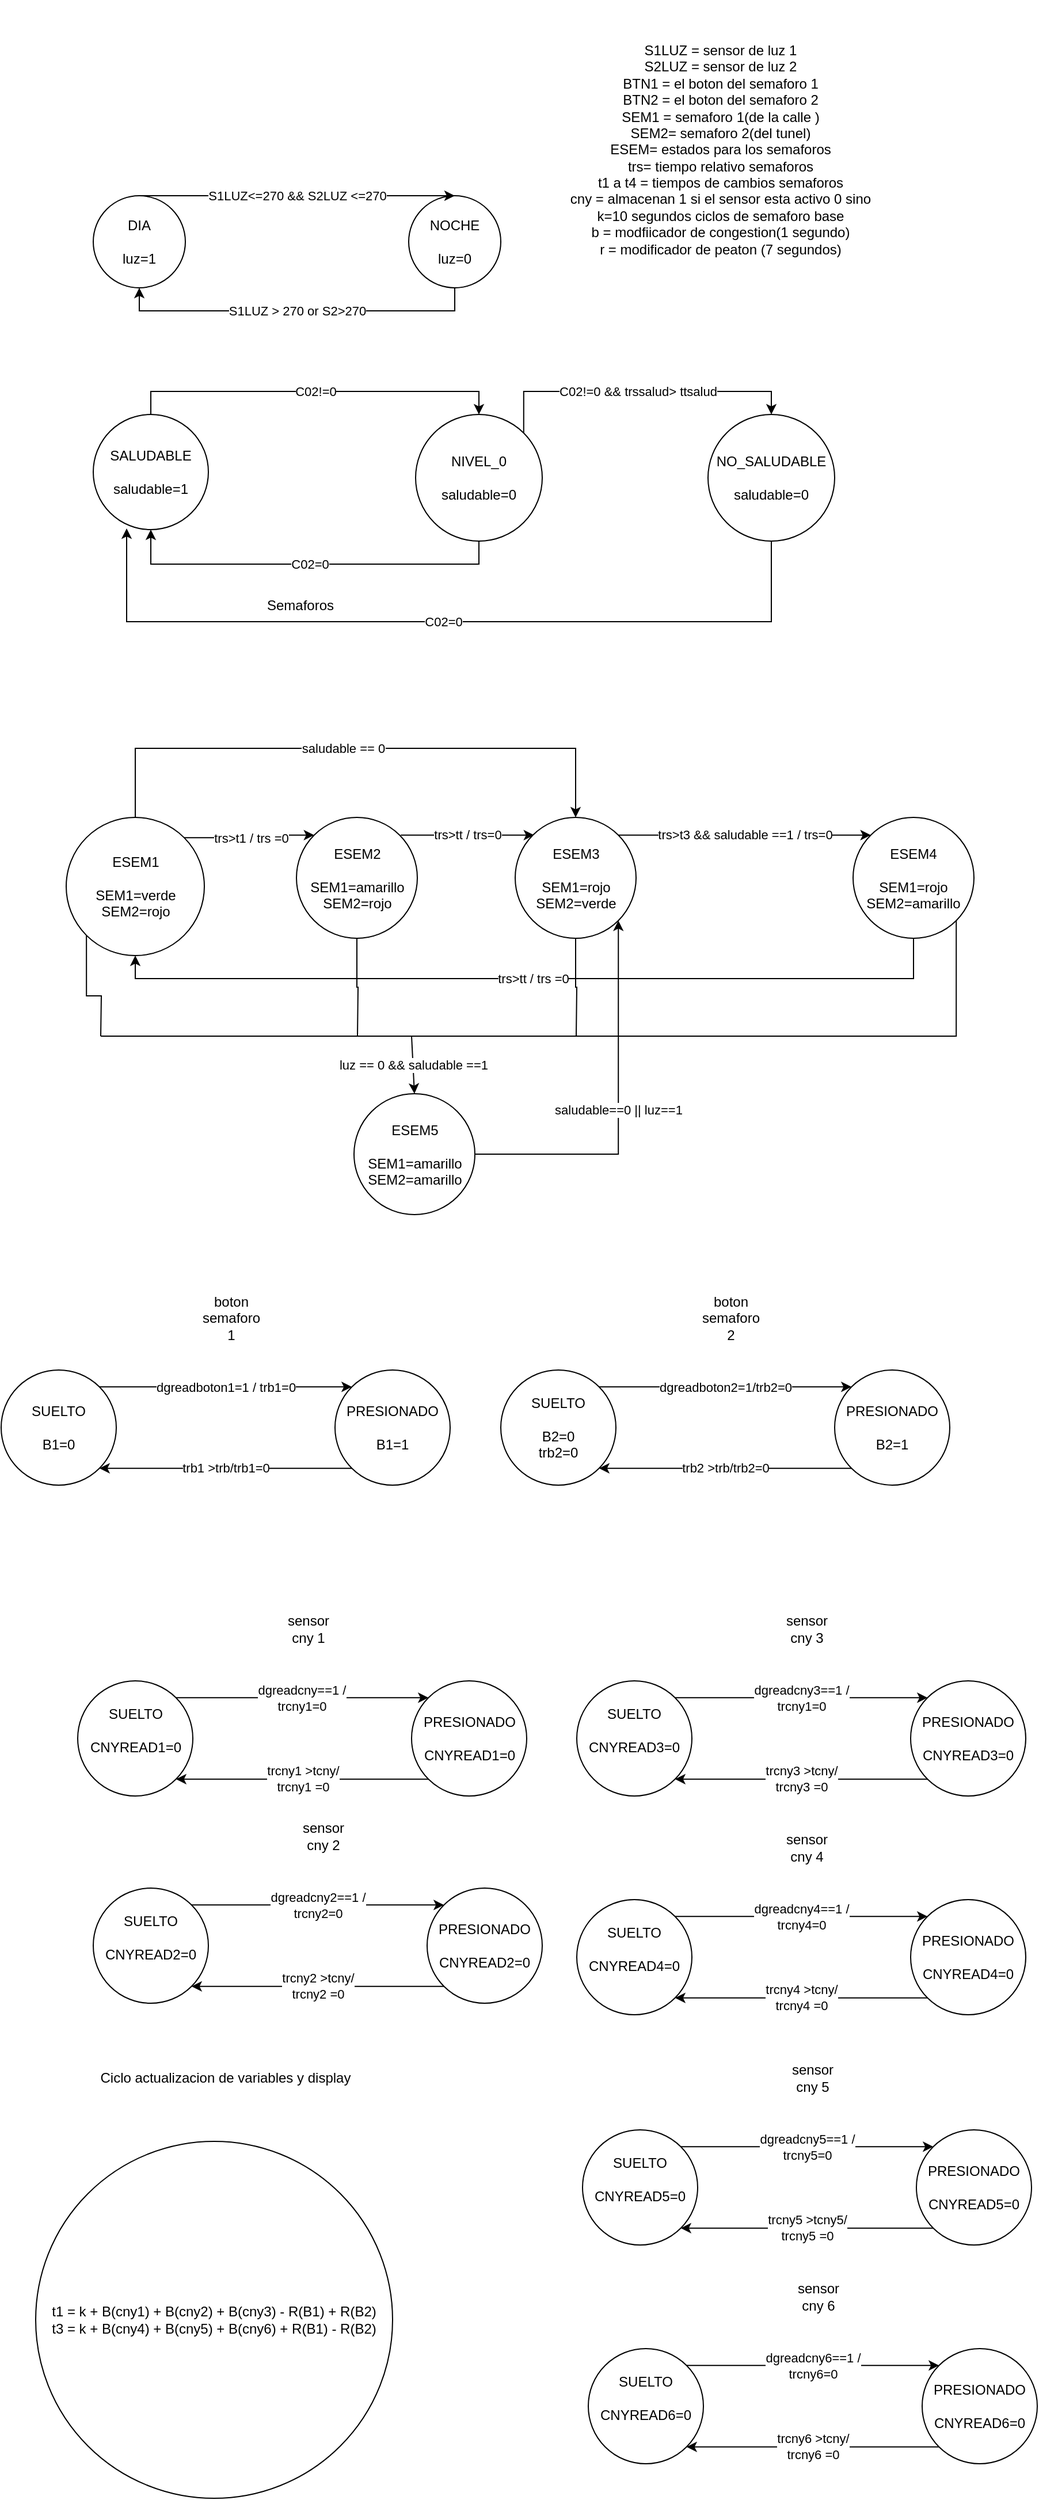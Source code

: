 <mxfile version="21.3.2" type="google">
  <diagram name="tarea1" id="yVQ98ywksnICX6YpmMBZ">
    <mxGraphModel grid="1" page="1" gridSize="10" guides="1" tooltips="1" connect="1" arrows="1" fold="1" pageScale="1" pageWidth="827" pageHeight="1169" math="0" shadow="0">
      <root>
        <mxCell id="0" />
        <mxCell id="1" parent="0" />
        <mxCell id="s_8uy2x-bO9n_lj0SKmI-1" value="DIA&lt;br&gt;&lt;br&gt;luz=1" style="ellipse;whiteSpace=wrap;html=1;aspect=fixed;" vertex="1" parent="1">
          <mxGeometry x="140" y="100" width="80" height="80" as="geometry" />
        </mxCell>
        <mxCell id="s_8uy2x-bO9n_lj0SKmI-4" value="S1LUZ &amp;gt; 270 or S2&amp;gt;270" style="edgeStyle=orthogonalEdgeStyle;rounded=0;orthogonalLoop=1;jettySize=auto;html=1;exitX=0.5;exitY=1;exitDx=0;exitDy=0;entryX=0.5;entryY=1;entryDx=0;entryDy=0;" edge="1" parent="1" source="s_8uy2x-bO9n_lj0SKmI-2" target="s_8uy2x-bO9n_lj0SKmI-1">
          <mxGeometry relative="1" as="geometry" />
        </mxCell>
        <mxCell id="s_8uy2x-bO9n_lj0SKmI-2" value="NOCHE&lt;br&gt;&lt;br&gt;luz=0" style="ellipse;whiteSpace=wrap;html=1;aspect=fixed;" vertex="1" parent="1">
          <mxGeometry x="414" y="100" width="80" height="80" as="geometry" />
        </mxCell>
        <mxCell id="s_8uy2x-bO9n_lj0SKmI-3" value="S1LUZ&amp;lt;=270 &amp;amp;&amp;amp; S2LUZ &amp;lt;=270" style="endArrow=classic;html=1;rounded=0;exitX=0.5;exitY=0;exitDx=0;exitDy=0;entryX=0.5;entryY=0;entryDx=0;entryDy=0;" edge="1" parent="1" source="s_8uy2x-bO9n_lj0SKmI-1" target="s_8uy2x-bO9n_lj0SKmI-2">
          <mxGeometry width="50" height="50" relative="1" as="geometry">
            <mxPoint x="390" y="260" as="sourcePoint" />
            <mxPoint x="440" y="210" as="targetPoint" />
          </mxGeometry>
        </mxCell>
        <mxCell id="s_8uy2x-bO9n_lj0SKmI-7" value="C02!=0" style="edgeStyle=orthogonalEdgeStyle;rounded=0;orthogonalLoop=1;jettySize=auto;html=1;exitX=0.5;exitY=0;exitDx=0;exitDy=0;entryX=0.5;entryY=0;entryDx=0;entryDy=0;" edge="1" parent="1" source="s_8uy2x-bO9n_lj0SKmI-5" target="s_8uy2x-bO9n_lj0SKmI-6">
          <mxGeometry relative="1" as="geometry" />
        </mxCell>
        <mxCell id="s_8uy2x-bO9n_lj0SKmI-5" value="SALUDABLE&lt;br&gt;&lt;br&gt;saludable=1" style="ellipse;whiteSpace=wrap;html=1;aspect=fixed;" vertex="1" parent="1">
          <mxGeometry x="140" y="290" width="100" height="100" as="geometry" />
        </mxCell>
        <mxCell id="s_8uy2x-bO9n_lj0SKmI-8" value="C02=0" style="edgeStyle=orthogonalEdgeStyle;rounded=0;orthogonalLoop=1;jettySize=auto;html=1;exitX=0.5;exitY=1;exitDx=0;exitDy=0;entryX=0.5;entryY=1;entryDx=0;entryDy=0;" edge="1" parent="1" source="s_8uy2x-bO9n_lj0SKmI-6" target="s_8uy2x-bO9n_lj0SKmI-5">
          <mxGeometry relative="1" as="geometry" />
        </mxCell>
        <mxCell id="4VA1PirVUVlcuCuKGiyL-5" value="C02!=0 &amp;amp;&amp;amp; trssalud&amp;gt; ttsalud" style="edgeStyle=orthogonalEdgeStyle;rounded=0;orthogonalLoop=1;jettySize=auto;html=1;exitX=1;exitY=0;exitDx=0;exitDy=0;entryX=0.5;entryY=0;entryDx=0;entryDy=0;" edge="1" parent="1" source="s_8uy2x-bO9n_lj0SKmI-6" target="4VA1PirVUVlcuCuKGiyL-1">
          <mxGeometry relative="1" as="geometry">
            <Array as="points">
              <mxPoint x="514" y="270" />
              <mxPoint x="729" y="270" />
            </Array>
          </mxGeometry>
        </mxCell>
        <mxCell id="s_8uy2x-bO9n_lj0SKmI-6" value="NIVEL_0&lt;br&gt;&lt;br&gt;saludable=0" style="ellipse;whiteSpace=wrap;html=1;aspect=fixed;" vertex="1" parent="1">
          <mxGeometry x="420" y="290" width="110" height="110" as="geometry" />
        </mxCell>
        <mxCell id="s_8uy2x-bO9n_lj0SKmI-9" value="S1LUZ = sensor de luz 1&lt;br&gt;&lt;div&gt;S2LUZ = sensor de luz 2&lt;br&gt;BTN1 = el boton del semaforo 1&lt;br&gt;BTN2 = el boton del semaforo 2&lt;br&gt;SEM1 = semaforo 1(de la calle )&lt;br&gt;&lt;/div&gt;&lt;div&gt;SEM2= semaforo 2(del tunel)&lt;br&gt;ESEM= estados para los semaforos&lt;br&gt;&lt;/div&gt;&lt;div&gt;trs= tiempo relativo semaforos&lt;br&gt;t1 a t4 = tiempos de cambios semaforos&lt;br&gt;&lt;/div&gt;&lt;div&gt;cny = almacenan 1 si el sensor esta activo 0 sino&lt;br&gt;&lt;/div&gt;&lt;div&gt;k=10 segundos ciclos de semaforo base&lt;/div&gt;&lt;div&gt;b = modfiicador de congestion(1 segundo)&lt;/div&gt;&lt;div&gt;r = modificador de peaton (7 segundos)&lt;br&gt;&lt;/div&gt;" style="text;html=1;strokeColor=none;fillColor=none;align=center;verticalAlign=middle;whiteSpace=wrap;rounded=0;" vertex="1" parent="1">
          <mxGeometry x="540" y="-70" width="290" height="260" as="geometry" />
        </mxCell>
        <mxCell id="s_8uy2x-bO9n_lj0SKmI-45" value="Semaforos" style="text;html=1;strokeColor=none;fillColor=none;align=center;verticalAlign=middle;whiteSpace=wrap;rounded=0;" vertex="1" parent="1">
          <mxGeometry x="290" y="440" width="60" height="32" as="geometry" />
        </mxCell>
        <mxCell id="rz26ne6rkt421DhcqI79-7" value="trs&amp;gt;t1 / trs =0" style="edgeStyle=orthogonalEdgeStyle;rounded=0;orthogonalLoop=1;jettySize=auto;html=1;exitX=1;exitY=0;exitDx=0;exitDy=0;entryX=0;entryY=0;entryDx=0;entryDy=0;" edge="1" parent="1" source="rz26ne6rkt421DhcqI79-1" target="rz26ne6rkt421DhcqI79-2">
          <mxGeometry relative="1" as="geometry" />
        </mxCell>
        <mxCell id="rz26ne6rkt421DhcqI79-14" style="edgeStyle=orthogonalEdgeStyle;rounded=0;orthogonalLoop=1;jettySize=auto;html=1;exitX=0;exitY=1;exitDx=0;exitDy=0;endArrow=none;endFill=0;" edge="1" parent="1" source="rz26ne6rkt421DhcqI79-1">
          <mxGeometry relative="1" as="geometry">
            <mxPoint x="146.5" y="830" as="targetPoint" />
          </mxGeometry>
        </mxCell>
        <mxCell id="rz26ne6rkt421DhcqI79-20" style="edgeStyle=orthogonalEdgeStyle;rounded=0;orthogonalLoop=1;jettySize=auto;html=1;exitX=0.5;exitY=0;exitDx=0;exitDy=0;entryX=0.5;entryY=0;entryDx=0;entryDy=0;" edge="1" parent="1" source="rz26ne6rkt421DhcqI79-1" target="rz26ne6rkt421DhcqI79-3">
          <mxGeometry relative="1" as="geometry">
            <Array as="points">
              <mxPoint x="177" y="580" />
              <mxPoint x="559" y="580" />
            </Array>
          </mxGeometry>
        </mxCell>
        <mxCell id="rz26ne6rkt421DhcqI79-21" value="saludable == 0" style="edgeLabel;html=1;align=center;verticalAlign=middle;resizable=0;points=[];" connectable="0" vertex="1" parent="rz26ne6rkt421DhcqI79-20">
          <mxGeometry x="-0.047" relative="1" as="geometry">
            <mxPoint x="1" as="offset" />
          </mxGeometry>
        </mxCell>
        <mxCell id="rz26ne6rkt421DhcqI79-1" value="ESEM1&lt;br&gt;&lt;br&gt;SEM1=verde&lt;br&gt;SEM2=rojo" style="ellipse;whiteSpace=wrap;html=1;aspect=fixed;" vertex="1" parent="1">
          <mxGeometry x="116.5" y="640" width="120" height="120" as="geometry" />
        </mxCell>
        <mxCell id="rz26ne6rkt421DhcqI79-8" value="trs&amp;gt;tt / trs=0" style="edgeStyle=orthogonalEdgeStyle;rounded=0;orthogonalLoop=1;jettySize=auto;html=1;exitX=1;exitY=0;exitDx=0;exitDy=0;entryX=0;entryY=0;entryDx=0;entryDy=0;" edge="1" parent="1">
          <mxGeometry relative="1" as="geometry">
            <mxPoint x="407.123" y="655.377" as="sourcePoint" />
            <mxPoint x="522.877" y="655.377" as="targetPoint" />
          </mxGeometry>
        </mxCell>
        <mxCell id="rz26ne6rkt421DhcqI79-15" style="edgeStyle=orthogonalEdgeStyle;rounded=0;orthogonalLoop=1;jettySize=auto;html=1;exitX=0.5;exitY=1;exitDx=0;exitDy=0;endArrow=none;endFill=0;" edge="1" parent="1" source="rz26ne6rkt421DhcqI79-2">
          <mxGeometry relative="1" as="geometry">
            <mxPoint x="369.5" y="830" as="targetPoint" />
          </mxGeometry>
        </mxCell>
        <mxCell id="rz26ne6rkt421DhcqI79-2" value="ESEM2&lt;br&gt;&lt;br&gt;SEM1=amarillo&lt;br&gt;SEM2=rojo" style="ellipse;whiteSpace=wrap;html=1;aspect=fixed;" vertex="1" parent="1">
          <mxGeometry x="316.5" y="640" width="105" height="105" as="geometry" />
        </mxCell>
        <mxCell id="rz26ne6rkt421DhcqI79-9" value="trs&amp;gt;t3 &amp;amp;&amp;amp; saludable ==1 / trs=0" style="edgeStyle=orthogonalEdgeStyle;rounded=0;orthogonalLoop=1;jettySize=auto;html=1;exitX=1;exitY=0;exitDx=0;exitDy=0;entryX=0;entryY=0;entryDx=0;entryDy=0;" edge="1" parent="1" source="rz26ne6rkt421DhcqI79-3" target="rz26ne6rkt421DhcqI79-5">
          <mxGeometry relative="1" as="geometry" />
        </mxCell>
        <mxCell id="rz26ne6rkt421DhcqI79-16" style="edgeStyle=orthogonalEdgeStyle;rounded=0;orthogonalLoop=1;jettySize=auto;html=1;exitX=0.5;exitY=1;exitDx=0;exitDy=0;endArrow=none;endFill=0;" edge="1" parent="1" source="rz26ne6rkt421DhcqI79-3">
          <mxGeometry relative="1" as="geometry">
            <mxPoint x="559.5" y="830" as="targetPoint" />
          </mxGeometry>
        </mxCell>
        <mxCell id="rz26ne6rkt421DhcqI79-3" value="ESEM3&lt;br&gt;&lt;br&gt;SEM1=rojo&lt;br&gt;SEM2=verde" style="ellipse;whiteSpace=wrap;html=1;aspect=fixed;" vertex="1" parent="1">
          <mxGeometry x="506.5" y="640" width="105" height="105" as="geometry" />
        </mxCell>
        <mxCell id="rz26ne6rkt421DhcqI79-10" value="trs&amp;gt;tt / trs =0" style="edgeStyle=orthogonalEdgeStyle;rounded=0;orthogonalLoop=1;jettySize=auto;html=1;exitX=0.5;exitY=1;exitDx=0;exitDy=0;entryX=0.5;entryY=1;entryDx=0;entryDy=0;" edge="1" parent="1" source="rz26ne6rkt421DhcqI79-5" target="rz26ne6rkt421DhcqI79-1">
          <mxGeometry relative="1" as="geometry" />
        </mxCell>
        <mxCell id="rz26ne6rkt421DhcqI79-17" style="edgeStyle=orthogonalEdgeStyle;rounded=0;orthogonalLoop=1;jettySize=auto;html=1;exitX=1;exitY=1;exitDx=0;exitDy=0;endArrow=none;endFill=0;" edge="1" parent="1" source="rz26ne6rkt421DhcqI79-5">
          <mxGeometry relative="1" as="geometry">
            <mxPoint x="766.5" y="830" as="targetPoint" />
            <Array as="points">
              <mxPoint x="890" y="830" />
            </Array>
          </mxGeometry>
        </mxCell>
        <mxCell id="rz26ne6rkt421DhcqI79-5" value="ESEM4&lt;br&gt;&lt;br&gt;SEM1=rojo&lt;br&gt;SEM2=amarillo" style="ellipse;whiteSpace=wrap;html=1;aspect=fixed;" vertex="1" parent="1">
          <mxGeometry x="800" y="640" width="105" height="105" as="geometry" />
        </mxCell>
        <mxCell id="4VA1PirVUVlcuCuKGiyL-7" value="saludable==0 || luz==1" style="edgeStyle=orthogonalEdgeStyle;rounded=0;orthogonalLoop=1;jettySize=auto;html=1;entryX=1;entryY=1;entryDx=0;entryDy=0;" edge="1" parent="1" source="rz26ne6rkt421DhcqI79-6" target="rz26ne6rkt421DhcqI79-3">
          <mxGeometry relative="1" as="geometry">
            <mxPoint x="620" y="910" as="targetPoint" />
          </mxGeometry>
        </mxCell>
        <mxCell id="rz26ne6rkt421DhcqI79-6" value="ESEM5&lt;br&gt;&lt;br&gt;SEM1=amarillo&lt;br&gt;SEM2=amarillo" style="ellipse;whiteSpace=wrap;html=1;aspect=fixed;" vertex="1" parent="1">
          <mxGeometry x="366.5" y="880" width="105" height="105" as="geometry" />
        </mxCell>
        <mxCell id="rz26ne6rkt421DhcqI79-13" value="" style="endArrow=none;html=1;rounded=0;" edge="1" parent="1">
          <mxGeometry width="50" height="50" relative="1" as="geometry">
            <mxPoint x="146.5" y="830" as="sourcePoint" />
            <mxPoint x="766.5" y="830" as="targetPoint" />
          </mxGeometry>
        </mxCell>
        <mxCell id="rz26ne6rkt421DhcqI79-18" value="luz == 0 &amp;amp;&amp;amp; saludable ==1" style="endArrow=classic;html=1;rounded=0;entryX=0.5;entryY=0;entryDx=0;entryDy=0;" edge="1" parent="1" target="rz26ne6rkt421DhcqI79-6">
          <mxGeometry width="50" height="50" relative="1" as="geometry">
            <mxPoint x="416.5" y="830" as="sourcePoint" />
            <mxPoint x="416.5" y="730" as="targetPoint" />
          </mxGeometry>
        </mxCell>
        <mxCell id="rz26ne6rkt421DhcqI79-23" value="boton semaforo 1" style="text;html=1;strokeColor=none;fillColor=none;align=center;verticalAlign=middle;whiteSpace=wrap;rounded=0;" vertex="1" parent="1">
          <mxGeometry x="230" y="1060" width="60" height="30" as="geometry" />
        </mxCell>
        <mxCell id="rz26ne6rkt421DhcqI79-27" value="trb1 &amp;gt;trb/trb1=0" style="edgeStyle=orthogonalEdgeStyle;rounded=0;orthogonalLoop=1;jettySize=auto;html=1;exitX=0;exitY=1;exitDx=0;exitDy=0;entryX=1;entryY=1;entryDx=0;entryDy=0;" edge="1" parent="1" source="rz26ne6rkt421DhcqI79-24" target="rz26ne6rkt421DhcqI79-25">
          <mxGeometry relative="1" as="geometry" />
        </mxCell>
        <mxCell id="rz26ne6rkt421DhcqI79-24" value="&lt;div&gt;PRESIONADO&lt;/div&gt;&lt;div&gt;&lt;br&gt;&lt;/div&gt;&lt;div&gt;B1=1&lt;br&gt;&lt;/div&gt;" style="ellipse;whiteSpace=wrap;html=1;aspect=fixed;" vertex="1" parent="1">
          <mxGeometry x="350" y="1120" width="100" height="100" as="geometry" />
        </mxCell>
        <mxCell id="rz26ne6rkt421DhcqI79-26" value="dgreadboton1=1 / trb1=0" style="edgeStyle=orthogonalEdgeStyle;rounded=0;orthogonalLoop=1;jettySize=auto;html=1;exitX=1;exitY=0;exitDx=0;exitDy=0;entryX=0;entryY=0;entryDx=0;entryDy=0;" edge="1" parent="1" source="rz26ne6rkt421DhcqI79-25" target="rz26ne6rkt421DhcqI79-24">
          <mxGeometry relative="1" as="geometry" />
        </mxCell>
        <mxCell id="rz26ne6rkt421DhcqI79-25" value="&lt;div&gt;SUELTO&lt;/div&gt;&lt;div&gt;&lt;br&gt;&lt;/div&gt;&lt;div&gt;B1=0&lt;br&gt;&lt;/div&gt;" style="ellipse;whiteSpace=wrap;html=1;aspect=fixed;" vertex="1" parent="1">
          <mxGeometry x="60" y="1120" width="100" height="100" as="geometry" />
        </mxCell>
        <mxCell id="rz26ne6rkt421DhcqI79-28" value="&lt;div&gt;t1 = k + B(cny1) + B(cny2) + B(cny3) - R(B1) + R(B2)&lt;/div&gt;&lt;div&gt;t3 = k + B(cny4) + B(cny5) + B(cny6) + R(B1) - R(B2)&lt;/div&gt; " style="ellipse;whiteSpace=wrap;html=1;aspect=fixed;" vertex="1" parent="1">
          <mxGeometry x="90" y="1790" width="310" height="310" as="geometry" />
        </mxCell>
        <mxCell id="rz26ne6rkt421DhcqI79-29" value="Ciclo actualizacion de variables y display " style="text;html=1;strokeColor=none;fillColor=none;align=center;verticalAlign=middle;whiteSpace=wrap;rounded=0;" vertex="1" parent="1">
          <mxGeometry x="120" y="1720" width="270" height="30" as="geometry" />
        </mxCell>
        <mxCell id="rz26ne6rkt421DhcqI79-30" value="boton semaforo 2" style="text;html=1;strokeColor=none;fillColor=none;align=center;verticalAlign=middle;whiteSpace=wrap;rounded=0;" vertex="1" parent="1">
          <mxGeometry x="664" y="1060" width="60" height="30" as="geometry" />
        </mxCell>
        <mxCell id="rz26ne6rkt421DhcqI79-31" value="trb2 &amp;gt;trb/trb2=0" style="edgeStyle=orthogonalEdgeStyle;rounded=0;orthogonalLoop=1;jettySize=auto;html=1;exitX=0;exitY=1;exitDx=0;exitDy=0;entryX=1;entryY=1;entryDx=0;entryDy=0;" edge="1" parent="1" source="rz26ne6rkt421DhcqI79-32" target="rz26ne6rkt421DhcqI79-34">
          <mxGeometry relative="1" as="geometry" />
        </mxCell>
        <mxCell id="rz26ne6rkt421DhcqI79-32" value="&lt;div&gt;PRESIONADO&lt;/div&gt;&lt;div&gt;&lt;br&gt;&lt;/div&gt;&lt;div&gt;B2=1&lt;br&gt;&lt;/div&gt;" style="ellipse;whiteSpace=wrap;html=1;aspect=fixed;" vertex="1" parent="1">
          <mxGeometry x="784" y="1120" width="100" height="100" as="geometry" />
        </mxCell>
        <mxCell id="rz26ne6rkt421DhcqI79-33" value="dgreadboton2=1/trb2=0" style="edgeStyle=orthogonalEdgeStyle;rounded=0;orthogonalLoop=1;jettySize=auto;html=1;exitX=1;exitY=0;exitDx=0;exitDy=0;entryX=0;entryY=0;entryDx=0;entryDy=0;" edge="1" parent="1" source="rz26ne6rkt421DhcqI79-34" target="rz26ne6rkt421DhcqI79-32">
          <mxGeometry relative="1" as="geometry" />
        </mxCell>
        <mxCell id="rz26ne6rkt421DhcqI79-34" value="&lt;div&gt;SUELTO&lt;/div&gt;&lt;div&gt;&lt;br&gt;&lt;/div&gt;&lt;div&gt;B2=0&lt;br&gt;trb2=0&lt;br&gt;&lt;/div&gt;" style="ellipse;whiteSpace=wrap;html=1;aspect=fixed;" vertex="1" parent="1">
          <mxGeometry x="494" y="1120" width="100" height="100" as="geometry" />
        </mxCell>
        <mxCell id="4VA1PirVUVlcuCuKGiyL-6" value="C02=0" style="edgeStyle=orthogonalEdgeStyle;rounded=0;orthogonalLoop=1;jettySize=auto;html=1;entryX=0.29;entryY=0.99;entryDx=0;entryDy=0;entryPerimeter=0;" edge="1" parent="1" source="4VA1PirVUVlcuCuKGiyL-1" target="s_8uy2x-bO9n_lj0SKmI-5">
          <mxGeometry relative="1" as="geometry">
            <Array as="points">
              <mxPoint x="729" y="470" />
              <mxPoint x="169" y="470" />
            </Array>
          </mxGeometry>
        </mxCell>
        <mxCell id="4VA1PirVUVlcuCuKGiyL-1" value="&lt;div&gt;NO_SALUDABLE&lt;/div&gt;&lt;div&gt;&lt;br&gt;&lt;/div&gt;&lt;div&gt;saludable=0&lt;br&gt;&lt;/div&gt;" style="ellipse;whiteSpace=wrap;html=1;aspect=fixed;" vertex="1" parent="1">
          <mxGeometry x="674" y="290" width="110" height="110" as="geometry" />
        </mxCell>
        <mxCell id="4VA1PirVUVlcuCuKGiyL-8" value="sensor cny 3" style="text;html=1;strokeColor=none;fillColor=none;align=center;verticalAlign=middle;whiteSpace=wrap;rounded=0;" vertex="1" parent="1">
          <mxGeometry x="730" y="1330" width="60" height="30" as="geometry" />
        </mxCell>
        <mxCell id="4VA1PirVUVlcuCuKGiyL-9" value="trcny3 &amp;gt;tcny/&lt;div&gt;trcny3 =0&lt;/div&gt;" style="edgeStyle=orthogonalEdgeStyle;rounded=0;orthogonalLoop=1;jettySize=auto;html=1;exitX=0;exitY=1;exitDx=0;exitDy=0;entryX=1;entryY=1;entryDx=0;entryDy=0;" edge="1" parent="1" source="4VA1PirVUVlcuCuKGiyL-10" target="4VA1PirVUVlcuCuKGiyL-12">
          <mxGeometry relative="1" as="geometry" />
        </mxCell>
        <mxCell id="4VA1PirVUVlcuCuKGiyL-10" value="&lt;div&gt;PRESIONADO&lt;/div&gt;&lt;div&gt;&lt;br&gt;&lt;/div&gt;&lt;div&gt;CNYREAD3=0&lt;/div&gt;" style="ellipse;whiteSpace=wrap;html=1;aspect=fixed;" vertex="1" parent="1">
          <mxGeometry x="850" y="1390" width="100" height="100" as="geometry" />
        </mxCell>
        <mxCell id="4VA1PirVUVlcuCuKGiyL-11" value="dgreadcny3==1 / &lt;br&gt;&lt;div&gt;trcny1=0&lt;/div&gt;" style="edgeStyle=orthogonalEdgeStyle;rounded=0;orthogonalLoop=1;jettySize=auto;html=1;exitX=1;exitY=0;exitDx=0;exitDy=0;entryX=0;entryY=0;entryDx=0;entryDy=0;" edge="1" parent="1" source="4VA1PirVUVlcuCuKGiyL-12" target="4VA1PirVUVlcuCuKGiyL-10">
          <mxGeometry relative="1" as="geometry" />
        </mxCell>
        <mxCell id="4VA1PirVUVlcuCuKGiyL-12" value="&lt;div&gt;SUELTO&lt;/div&gt;&lt;div&gt;&lt;br&gt;&lt;/div&gt;&lt;div&gt;CNYREAD3=0&lt;br&gt;&lt;br&gt;&lt;/div&gt;" style="ellipse;whiteSpace=wrap;html=1;aspect=fixed;" vertex="1" parent="1">
          <mxGeometry x="560" y="1390" width="100" height="100" as="geometry" />
        </mxCell>
        <mxCell id="4VA1PirVUVlcuCuKGiyL-13" value="sensor cny 4" style="text;html=1;strokeColor=none;fillColor=none;align=center;verticalAlign=middle;whiteSpace=wrap;rounded=0;" vertex="1" parent="1">
          <mxGeometry x="730" y="1520" width="60" height="30" as="geometry" />
        </mxCell>
        <mxCell id="4VA1PirVUVlcuCuKGiyL-14" value="trcny4 &amp;gt;tcny/&lt;div&gt;trcny4 =0&lt;/div&gt;" style="edgeStyle=orthogonalEdgeStyle;rounded=0;orthogonalLoop=1;jettySize=auto;html=1;exitX=0;exitY=1;exitDx=0;exitDy=0;entryX=1;entryY=1;entryDx=0;entryDy=0;" edge="1" parent="1" source="4VA1PirVUVlcuCuKGiyL-15" target="4VA1PirVUVlcuCuKGiyL-17">
          <mxGeometry relative="1" as="geometry" />
        </mxCell>
        <mxCell id="4VA1PirVUVlcuCuKGiyL-15" value="&lt;div&gt;PRESIONADO&lt;/div&gt;&lt;div&gt;&lt;br&gt;&lt;/div&gt;&lt;div&gt;CNYREAD4=0&lt;/div&gt;" style="ellipse;whiteSpace=wrap;html=1;aspect=fixed;" vertex="1" parent="1">
          <mxGeometry x="850" y="1580" width="100" height="100" as="geometry" />
        </mxCell>
        <mxCell id="4VA1PirVUVlcuCuKGiyL-16" value="dgreadcny4==1 / &lt;br&gt;&lt;div&gt;trcny4=0&lt;/div&gt;" style="edgeStyle=orthogonalEdgeStyle;rounded=0;orthogonalLoop=1;jettySize=auto;html=1;exitX=1;exitY=0;exitDx=0;exitDy=0;entryX=0;entryY=0;entryDx=0;entryDy=0;" edge="1" parent="1" source="4VA1PirVUVlcuCuKGiyL-17" target="4VA1PirVUVlcuCuKGiyL-15">
          <mxGeometry relative="1" as="geometry" />
        </mxCell>
        <mxCell id="4VA1PirVUVlcuCuKGiyL-17" value="&lt;div&gt;SUELTO&lt;/div&gt;&lt;div&gt;&lt;br&gt;&lt;/div&gt;&lt;div&gt;CNYREAD4=0&lt;br&gt;&lt;br&gt;&lt;/div&gt;" style="ellipse;whiteSpace=wrap;html=1;aspect=fixed;" vertex="1" parent="1">
          <mxGeometry x="560" y="1580" width="100" height="100" as="geometry" />
        </mxCell>
        <mxCell id="4VA1PirVUVlcuCuKGiyL-18" value="sensor cny 5" style="text;html=1;strokeColor=none;fillColor=none;align=center;verticalAlign=middle;whiteSpace=wrap;rounded=0;" vertex="1" parent="1">
          <mxGeometry x="735" y="1720" width="60" height="30" as="geometry" />
        </mxCell>
        <mxCell id="4VA1PirVUVlcuCuKGiyL-19" value="trcny5 &amp;gt;tcny5/&lt;div&gt;trcny5 =0&lt;/div&gt;" style="edgeStyle=orthogonalEdgeStyle;rounded=0;orthogonalLoop=1;jettySize=auto;html=1;exitX=0;exitY=1;exitDx=0;exitDy=0;entryX=1;entryY=1;entryDx=0;entryDy=0;" edge="1" parent="1" source="4VA1PirVUVlcuCuKGiyL-20" target="4VA1PirVUVlcuCuKGiyL-22">
          <mxGeometry relative="1" as="geometry" />
        </mxCell>
        <mxCell id="4VA1PirVUVlcuCuKGiyL-20" value="&lt;div&gt;PRESIONADO&lt;/div&gt;&lt;div&gt;&lt;br&gt;&lt;/div&gt;&lt;div&gt;CNYREAD5=0&lt;/div&gt;" style="ellipse;whiteSpace=wrap;html=1;aspect=fixed;" vertex="1" parent="1">
          <mxGeometry x="855" y="1780" width="100" height="100" as="geometry" />
        </mxCell>
        <mxCell id="4VA1PirVUVlcuCuKGiyL-21" value="dgreadcny5==1 / &lt;br&gt;&lt;div&gt;trcny5=0&lt;/div&gt;" style="edgeStyle=orthogonalEdgeStyle;rounded=0;orthogonalLoop=1;jettySize=auto;html=1;exitX=1;exitY=0;exitDx=0;exitDy=0;entryX=0;entryY=0;entryDx=0;entryDy=0;" edge="1" parent="1" source="4VA1PirVUVlcuCuKGiyL-22" target="4VA1PirVUVlcuCuKGiyL-20">
          <mxGeometry relative="1" as="geometry" />
        </mxCell>
        <mxCell id="4VA1PirVUVlcuCuKGiyL-22" value="&lt;div&gt;SUELTO&lt;/div&gt;&lt;div&gt;&lt;br&gt;&lt;/div&gt;&lt;div&gt;CNYREAD5=0&lt;br&gt;&lt;br&gt;&lt;/div&gt;" style="ellipse;whiteSpace=wrap;html=1;aspect=fixed;" vertex="1" parent="1">
          <mxGeometry x="565" y="1780" width="100" height="100" as="geometry" />
        </mxCell>
        <mxCell id="4VA1PirVUVlcuCuKGiyL-23" value="sensor cny 6" style="text;html=1;strokeColor=none;fillColor=none;align=center;verticalAlign=middle;whiteSpace=wrap;rounded=0;" vertex="1" parent="1">
          <mxGeometry x="740" y="1910" width="60" height="30" as="geometry" />
        </mxCell>
        <mxCell id="4VA1PirVUVlcuCuKGiyL-24" value="trcny6 &amp;gt;tcny/&lt;div&gt;trcny6 =0&lt;/div&gt;" style="edgeStyle=orthogonalEdgeStyle;rounded=0;orthogonalLoop=1;jettySize=auto;html=1;exitX=0;exitY=1;exitDx=0;exitDy=0;entryX=1;entryY=1;entryDx=0;entryDy=0;" edge="1" parent="1" source="4VA1PirVUVlcuCuKGiyL-25" target="4VA1PirVUVlcuCuKGiyL-27">
          <mxGeometry relative="1" as="geometry" />
        </mxCell>
        <mxCell id="4VA1PirVUVlcuCuKGiyL-25" value="&lt;div&gt;PRESIONADO&lt;/div&gt;&lt;div&gt;&lt;br&gt;&lt;/div&gt;&lt;div&gt;CNYREAD6=0&lt;/div&gt;" style="ellipse;whiteSpace=wrap;html=1;aspect=fixed;" vertex="1" parent="1">
          <mxGeometry x="860" y="1970" width="100" height="100" as="geometry" />
        </mxCell>
        <mxCell id="4VA1PirVUVlcuCuKGiyL-26" value="dgreadcny6==1 / &lt;br&gt;&lt;div&gt;trcny6=0&lt;/div&gt;" style="edgeStyle=orthogonalEdgeStyle;rounded=0;orthogonalLoop=1;jettySize=auto;html=1;exitX=1;exitY=0;exitDx=0;exitDy=0;entryX=0;entryY=0;entryDx=0;entryDy=0;" edge="1" parent="1" source="4VA1PirVUVlcuCuKGiyL-27" target="4VA1PirVUVlcuCuKGiyL-25">
          <mxGeometry relative="1" as="geometry" />
        </mxCell>
        <mxCell id="4VA1PirVUVlcuCuKGiyL-27" value="&lt;div&gt;SUELTO&lt;/div&gt;&lt;div&gt;&lt;br&gt;&lt;/div&gt;&lt;div&gt;CNYREAD6=0&lt;br&gt;&lt;br&gt;&lt;/div&gt;" style="ellipse;whiteSpace=wrap;html=1;aspect=fixed;" vertex="1" parent="1">
          <mxGeometry x="570" y="1970" width="100" height="100" as="geometry" />
        </mxCell>
        <mxCell id="4VA1PirVUVlcuCuKGiyL-28" value="sensor cny 1" style="text;html=1;strokeColor=none;fillColor=none;align=center;verticalAlign=middle;whiteSpace=wrap;rounded=0;" vertex="1" parent="1">
          <mxGeometry x="296.5" y="1330" width="60" height="30" as="geometry" />
        </mxCell>
        <mxCell id="4VA1PirVUVlcuCuKGiyL-29" value="trcny1 &amp;gt;tcny/&lt;div&gt;trcny1 =0&lt;/div&gt;" style="edgeStyle=orthogonalEdgeStyle;rounded=0;orthogonalLoop=1;jettySize=auto;html=1;exitX=0;exitY=1;exitDx=0;exitDy=0;entryX=1;entryY=1;entryDx=0;entryDy=0;" edge="1" parent="1" source="4VA1PirVUVlcuCuKGiyL-30" target="4VA1PirVUVlcuCuKGiyL-32">
          <mxGeometry relative="1" as="geometry" />
        </mxCell>
        <mxCell id="4VA1PirVUVlcuCuKGiyL-30" value="&lt;div&gt;PRESIONADO&lt;/div&gt;&lt;div&gt;&lt;br&gt;&lt;/div&gt;&lt;div&gt;CNYREAD1=0&lt;/div&gt;" style="ellipse;whiteSpace=wrap;html=1;aspect=fixed;" vertex="1" parent="1">
          <mxGeometry x="416.5" y="1390" width="100" height="100" as="geometry" />
        </mxCell>
        <mxCell id="4VA1PirVUVlcuCuKGiyL-31" value="dgreadcny==1 / &lt;br&gt;&lt;div&gt;trcny1=0&lt;/div&gt;" style="edgeStyle=orthogonalEdgeStyle;rounded=0;orthogonalLoop=1;jettySize=auto;html=1;exitX=1;exitY=0;exitDx=0;exitDy=0;entryX=0;entryY=0;entryDx=0;entryDy=0;" edge="1" parent="1" source="4VA1PirVUVlcuCuKGiyL-32" target="4VA1PirVUVlcuCuKGiyL-30">
          <mxGeometry relative="1" as="geometry" />
        </mxCell>
        <mxCell id="4VA1PirVUVlcuCuKGiyL-32" value="&lt;div&gt;SUELTO&lt;/div&gt;&lt;div&gt;&lt;br&gt;&lt;/div&gt;&lt;div&gt;CNYREAD1=0&lt;br&gt;&lt;br&gt;&lt;/div&gt;" style="ellipse;whiteSpace=wrap;html=1;aspect=fixed;" vertex="1" parent="1">
          <mxGeometry x="126.5" y="1390" width="100" height="100" as="geometry" />
        </mxCell>
        <mxCell id="4VA1PirVUVlcuCuKGiyL-33" value="sensor cny 2" style="text;html=1;strokeColor=none;fillColor=none;align=center;verticalAlign=middle;whiteSpace=wrap;rounded=0;" vertex="1" parent="1">
          <mxGeometry x="310" y="1510" width="60" height="30" as="geometry" />
        </mxCell>
        <mxCell id="4VA1PirVUVlcuCuKGiyL-34" value="trcny2 &amp;gt;tcny/&lt;div&gt;trcny2 =0&lt;/div&gt;" style="edgeStyle=orthogonalEdgeStyle;rounded=0;orthogonalLoop=1;jettySize=auto;html=1;exitX=0;exitY=1;exitDx=0;exitDy=0;entryX=1;entryY=1;entryDx=0;entryDy=0;" edge="1" parent="1" source="4VA1PirVUVlcuCuKGiyL-35" target="4VA1PirVUVlcuCuKGiyL-37">
          <mxGeometry relative="1" as="geometry" />
        </mxCell>
        <mxCell id="4VA1PirVUVlcuCuKGiyL-35" value="&lt;div&gt;PRESIONADO&lt;/div&gt;&lt;div&gt;&lt;br&gt;&lt;/div&gt;&lt;div&gt;CNYREAD2=0&lt;/div&gt;" style="ellipse;whiteSpace=wrap;html=1;aspect=fixed;" vertex="1" parent="1">
          <mxGeometry x="430" y="1570" width="100" height="100" as="geometry" />
        </mxCell>
        <mxCell id="4VA1PirVUVlcuCuKGiyL-36" value="dgreadcny2==1 / &lt;br&gt;&lt;div&gt;trcny2=0&lt;/div&gt;" style="edgeStyle=orthogonalEdgeStyle;rounded=0;orthogonalLoop=1;jettySize=auto;html=1;exitX=1;exitY=0;exitDx=0;exitDy=0;entryX=0;entryY=0;entryDx=0;entryDy=0;" edge="1" parent="1" source="4VA1PirVUVlcuCuKGiyL-37" target="4VA1PirVUVlcuCuKGiyL-35">
          <mxGeometry relative="1" as="geometry" />
        </mxCell>
        <mxCell id="4VA1PirVUVlcuCuKGiyL-37" value="&lt;div&gt;SUELTO&lt;/div&gt;&lt;div&gt;&lt;br&gt;&lt;/div&gt;&lt;div&gt;CNYREAD2=0&lt;br&gt;&lt;br&gt;&lt;/div&gt;" style="ellipse;whiteSpace=wrap;html=1;aspect=fixed;" vertex="1" parent="1">
          <mxGeometry x="140" y="1570" width="100" height="100" as="geometry" />
        </mxCell>
      </root>
    </mxGraphModel>
  </diagram>
</mxfile>
